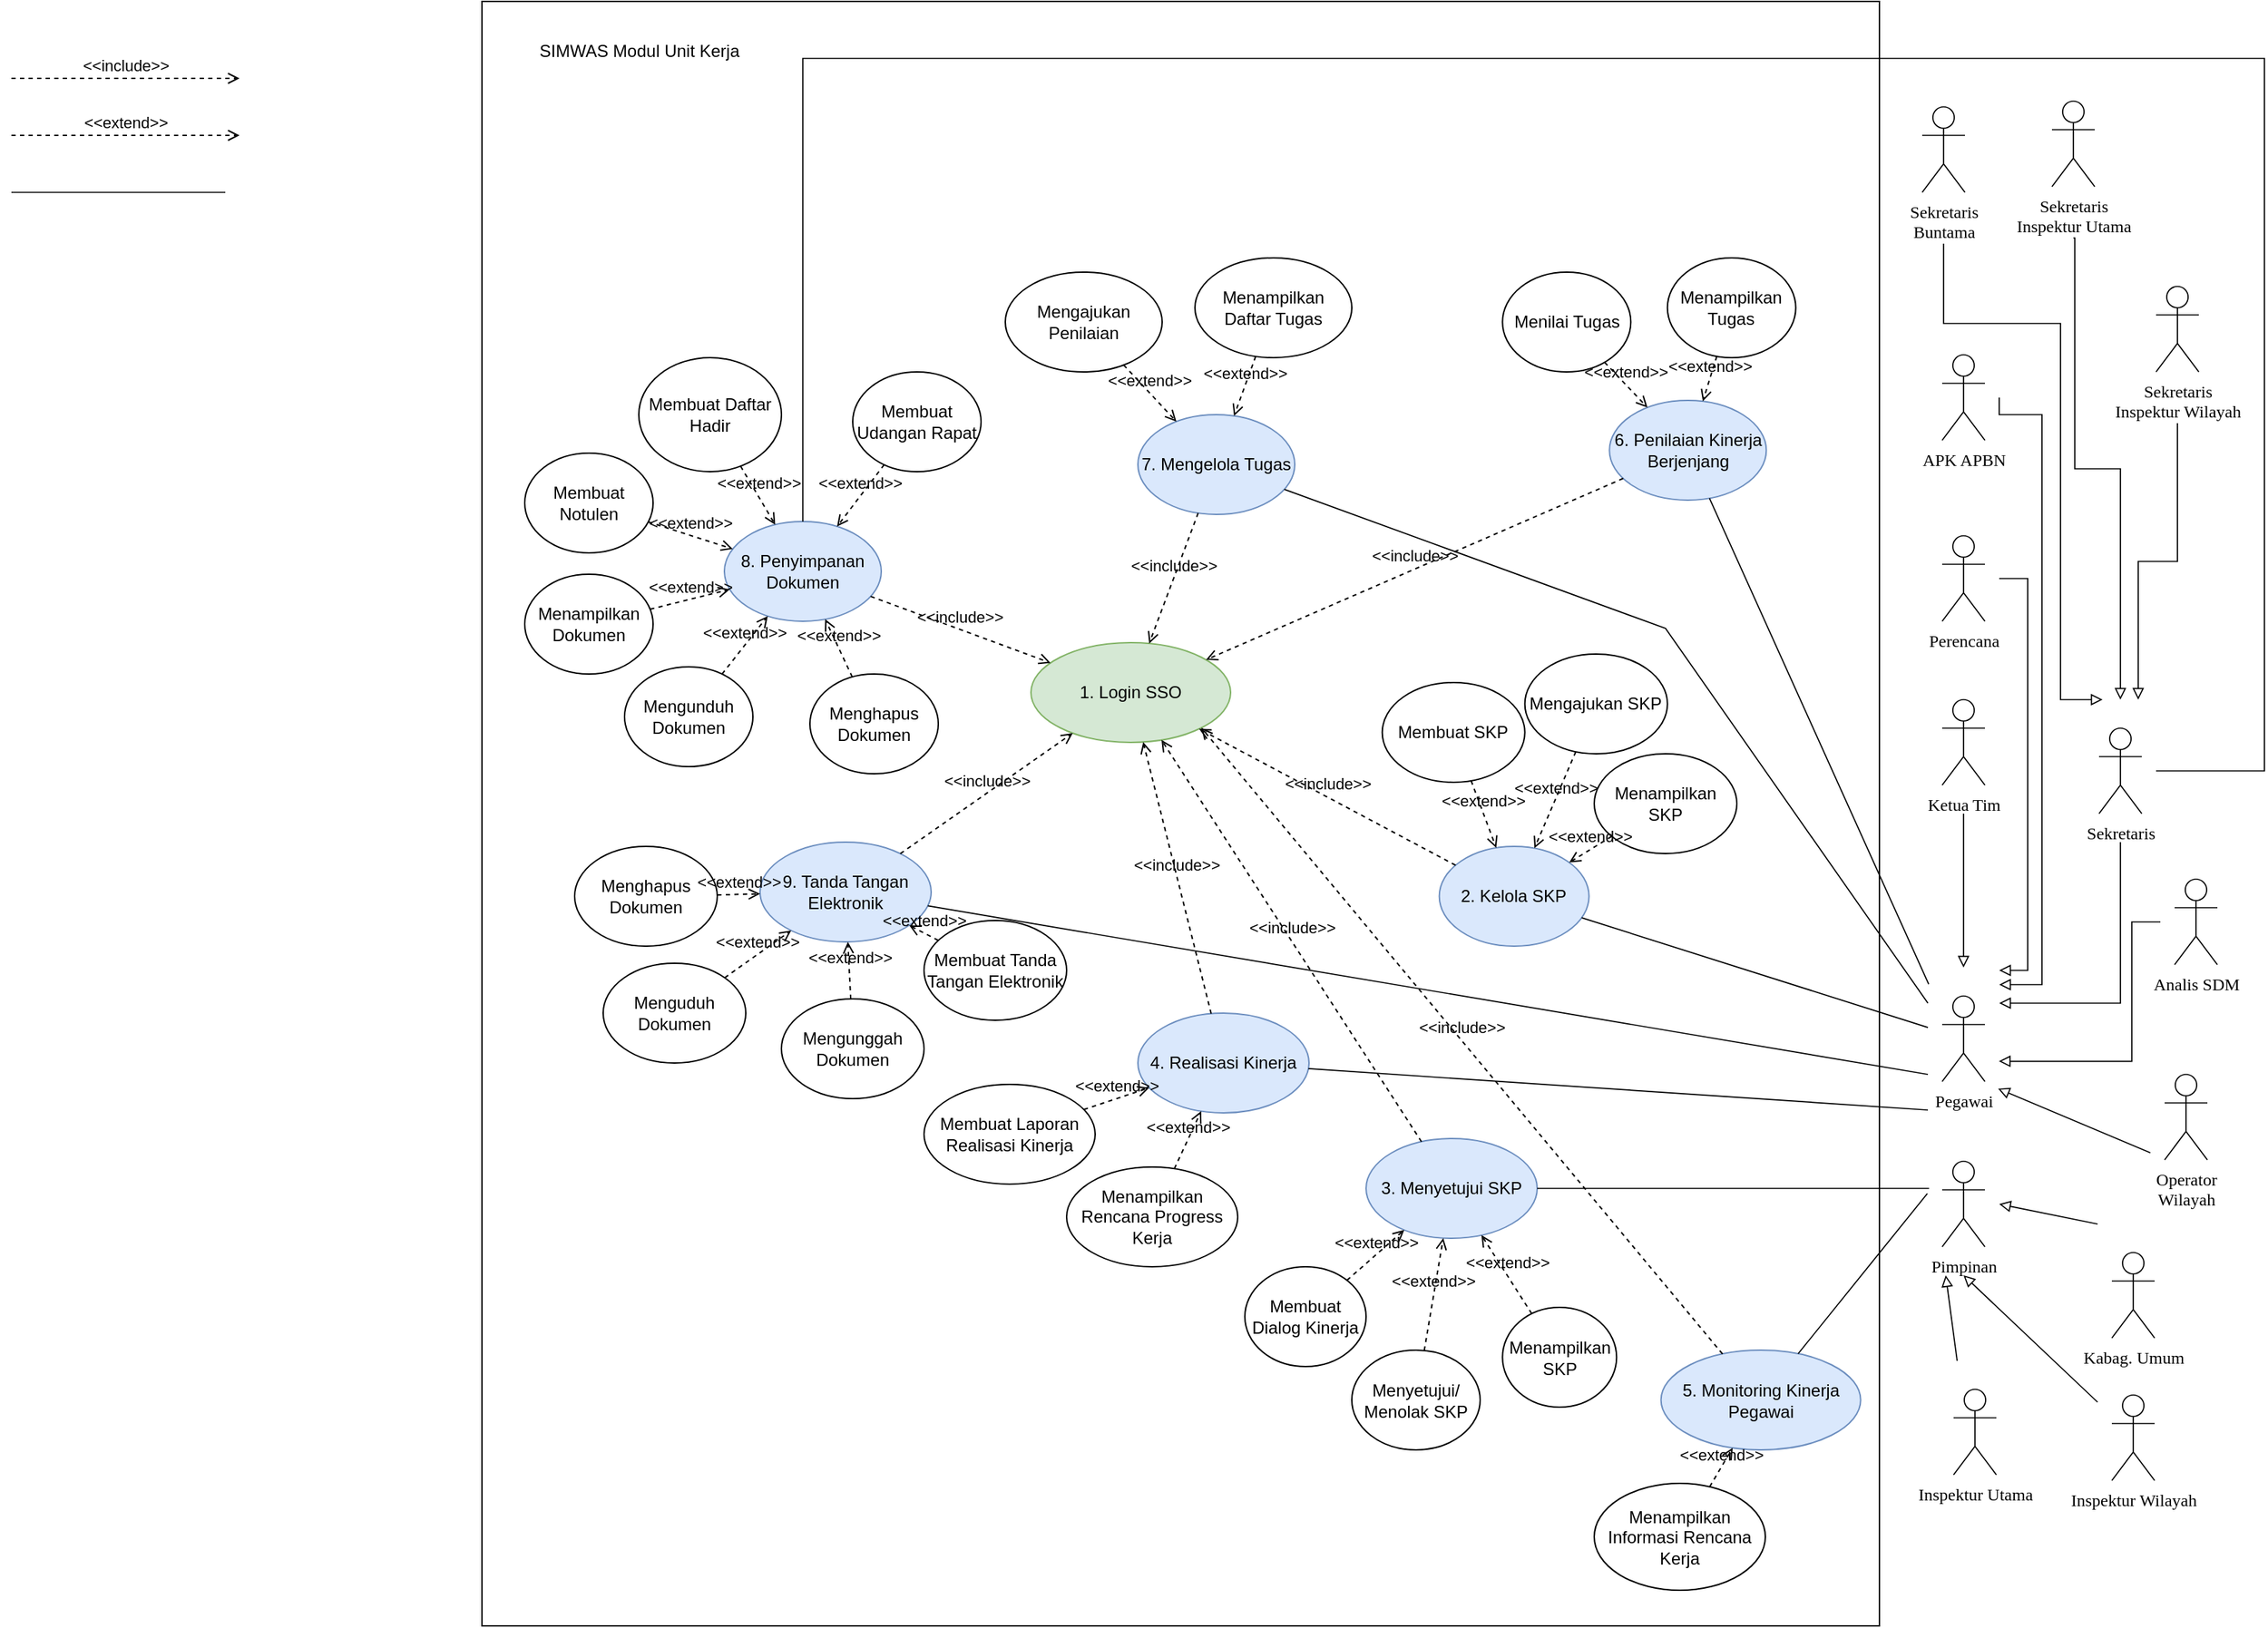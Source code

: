 <mxfile version="22.0.2" type="github">
  <diagram name="Use Case" id="oXBvCQqOn24NfRZAZP5G">
    <mxGraphModel dx="1623" dy="890" grid="1" gridSize="10" guides="1" tooltips="1" connect="1" arrows="1" fold="1" page="1" pageScale="1" pageWidth="1654" pageHeight="1169" math="0" shadow="0">
      <root>
        <mxCell id="0" />
        <mxCell id="1" parent="0" />
        <mxCell id="snqMM3BdzA7YAhs-tEeE-172" value="" style="rounded=0;whiteSpace=wrap;html=1;fillColor=none;movable=1;resizable=1;rotatable=1;deletable=1;editable=1;locked=0;connectable=1;" vertex="1" parent="1">
          <mxGeometry x="350" width="980" height="1140" as="geometry" />
        </mxCell>
        <mxCell id="snqMM3BdzA7YAhs-tEeE-6" value="2. Kelola SKP" style="ellipse;whiteSpace=wrap;html=1;fillColor=#dae8fc;strokeColor=#6c8ebf;" vertex="1" parent="1">
          <mxGeometry x="1021.34" y="593" width="105" height="70" as="geometry" />
        </mxCell>
        <mxCell id="snqMM3BdzA7YAhs-tEeE-10" value="1. Login SSO" style="ellipse;whiteSpace=wrap;html=1;fillColor=#d5e8d4;strokeColor=#82b366;" vertex="1" parent="1">
          <mxGeometry x="735" y="450" width="140" height="70" as="geometry" />
        </mxCell>
        <mxCell id="snqMM3BdzA7YAhs-tEeE-11" value="&amp;lt;&amp;lt;include&amp;gt;&amp;gt;" style="html=1;verticalAlign=bottom;labelBackgroundColor=none;endArrow=open;endFill=0;dashed=1;rounded=0;" edge="1" parent="1" source="snqMM3BdzA7YAhs-tEeE-6" target="snqMM3BdzA7YAhs-tEeE-10">
          <mxGeometry width="160" relative="1" as="geometry">
            <mxPoint x="1123.67" y="371.78" as="sourcePoint" />
            <mxPoint x="889.996" y="295.999" as="targetPoint" />
          </mxGeometry>
        </mxCell>
        <mxCell id="snqMM3BdzA7YAhs-tEeE-16" value="3. Menyetujui SKP" style="ellipse;whiteSpace=wrap;html=1;fillColor=#dae8fc;strokeColor=#6c8ebf;" vertex="1" parent="1">
          <mxGeometry x="970.0" y="798" width="120" height="70" as="geometry" />
        </mxCell>
        <mxCell id="snqMM3BdzA7YAhs-tEeE-17" value="&amp;lt;&amp;lt;include&amp;gt;&amp;gt;" style="html=1;verticalAlign=bottom;labelBackgroundColor=none;endArrow=open;endFill=0;dashed=1;rounded=0;" edge="1" parent="1" source="snqMM3BdzA7YAhs-tEeE-16" target="snqMM3BdzA7YAhs-tEeE-10">
          <mxGeometry width="160" relative="1" as="geometry">
            <mxPoint x="930" y="514" as="sourcePoint" />
            <mxPoint x="1090" y="514" as="targetPoint" />
          </mxGeometry>
        </mxCell>
        <mxCell id="snqMM3BdzA7YAhs-tEeE-22" value="Mengajukan SKP" style="ellipse;whiteSpace=wrap;html=1;" vertex="1" parent="1">
          <mxGeometry x="1081.34" y="458" width="100" height="70" as="geometry" />
        </mxCell>
        <mxCell id="snqMM3BdzA7YAhs-tEeE-23" value="Membuat SKP" style="ellipse;whiteSpace=wrap;html=1;" vertex="1" parent="1">
          <mxGeometry x="981.34" y="478" width="100" height="70" as="geometry" />
        </mxCell>
        <mxCell id="snqMM3BdzA7YAhs-tEeE-28" value="&amp;lt;&amp;lt;extend&amp;gt;&amp;gt;" style="html=1;verticalAlign=bottom;labelBackgroundColor=none;endArrow=open;endFill=0;dashed=1;rounded=0;" edge="1" parent="1" source="snqMM3BdzA7YAhs-tEeE-22" target="snqMM3BdzA7YAhs-tEeE-6">
          <mxGeometry width="160" relative="1" as="geometry">
            <mxPoint x="1054.33" y="709.5" as="sourcePoint" />
            <mxPoint x="1214.33" y="709.5" as="targetPoint" />
          </mxGeometry>
        </mxCell>
        <mxCell id="snqMM3BdzA7YAhs-tEeE-29" value="&amp;lt;&amp;lt;extend&amp;gt;&amp;gt;" style="html=1;verticalAlign=bottom;labelBackgroundColor=none;endArrow=open;endFill=0;dashed=1;rounded=0;" edge="1" parent="1" source="snqMM3BdzA7YAhs-tEeE-23" target="snqMM3BdzA7YAhs-tEeE-6">
          <mxGeometry width="160" relative="1" as="geometry">
            <mxPoint x="1169" y="681" as="sourcePoint" />
            <mxPoint x="1114" y="657" as="targetPoint" />
          </mxGeometry>
        </mxCell>
        <mxCell id="snqMM3BdzA7YAhs-tEeE-30" value="Membuat Dialog Kinerja" style="ellipse;whiteSpace=wrap;html=1;" vertex="1" parent="1">
          <mxGeometry x="885.0" y="888" width="85" height="70" as="geometry" />
        </mxCell>
        <mxCell id="snqMM3BdzA7YAhs-tEeE-31" value="Menampilkan SKP" style="ellipse;whiteSpace=wrap;html=1;" vertex="1" parent="1">
          <mxGeometry x="1130.01" y="528" width="100" height="70" as="geometry" />
        </mxCell>
        <mxCell id="snqMM3BdzA7YAhs-tEeE-32" value="&amp;lt;&amp;lt;extend&amp;gt;&amp;gt;" style="html=1;verticalAlign=bottom;labelBackgroundColor=none;endArrow=open;endFill=0;dashed=1;rounded=0;" edge="1" parent="1" source="snqMM3BdzA7YAhs-tEeE-31" target="snqMM3BdzA7YAhs-tEeE-6">
          <mxGeometry width="160" relative="1" as="geometry">
            <mxPoint x="1167" y="682" as="sourcePoint" />
            <mxPoint x="1113" y="658" as="targetPoint" />
          </mxGeometry>
        </mxCell>
        <mxCell id="snqMM3BdzA7YAhs-tEeE-33" value="Menampilkan SKP" style="ellipse;whiteSpace=wrap;html=1;" vertex="1" parent="1">
          <mxGeometry x="1065.67" y="916.5" width="80" height="70" as="geometry" />
        </mxCell>
        <mxCell id="snqMM3BdzA7YAhs-tEeE-34" value="Menyetujui/ Menolak SKP" style="ellipse;whiteSpace=wrap;html=1;" vertex="1" parent="1">
          <mxGeometry x="960.0" y="946.5" width="90" height="70" as="geometry" />
        </mxCell>
        <mxCell id="snqMM3BdzA7YAhs-tEeE-35" value="&amp;lt;&amp;lt;extend&amp;gt;&amp;gt;" style="html=1;verticalAlign=bottom;labelBackgroundColor=none;endArrow=open;endFill=0;dashed=1;rounded=0;" edge="1" parent="1" source="snqMM3BdzA7YAhs-tEeE-30" target="snqMM3BdzA7YAhs-tEeE-16">
          <mxGeometry width="160" relative="1" as="geometry">
            <mxPoint x="1139.67" y="547" as="sourcePoint" />
            <mxPoint x="1108.67" y="597" as="targetPoint" />
          </mxGeometry>
        </mxCell>
        <mxCell id="snqMM3BdzA7YAhs-tEeE-36" value="&amp;lt;&amp;lt;extend&amp;gt;&amp;gt;" style="html=1;verticalAlign=bottom;labelBackgroundColor=none;endArrow=open;endFill=0;dashed=1;rounded=0;" edge="1" parent="1" source="snqMM3BdzA7YAhs-tEeE-34" target="snqMM3BdzA7YAhs-tEeE-16">
          <mxGeometry width="160" relative="1" as="geometry">
            <mxPoint x="1226.67" y="817" as="sourcePoint" />
            <mxPoint x="1200.67" y="778" as="targetPoint" />
          </mxGeometry>
        </mxCell>
        <mxCell id="snqMM3BdzA7YAhs-tEeE-37" value="&amp;lt;&amp;lt;extend&amp;gt;&amp;gt;" style="html=1;verticalAlign=bottom;labelBackgroundColor=none;endArrow=open;endFill=0;dashed=1;rounded=0;" edge="1" parent="1" source="snqMM3BdzA7YAhs-tEeE-33" target="snqMM3BdzA7YAhs-tEeE-16">
          <mxGeometry width="160" relative="1" as="geometry">
            <mxPoint x="1321.67" y="891.5" as="sourcePoint" />
            <mxPoint x="1293.67" y="789.5" as="targetPoint" />
          </mxGeometry>
        </mxCell>
        <mxCell id="snqMM3BdzA7YAhs-tEeE-40" value="4. Realisasi Kinerja" style="ellipse;whiteSpace=wrap;html=1;fillColor=#dae8fc;strokeColor=#6c8ebf;" vertex="1" parent="1">
          <mxGeometry x="810" y="710" width="120" height="70" as="geometry" />
        </mxCell>
        <mxCell id="snqMM3BdzA7YAhs-tEeE-41" value="5. Monitoring Kinerja Pegawai" style="ellipse;whiteSpace=wrap;html=1;fillColor=#dae8fc;strokeColor=#6c8ebf;" vertex="1" parent="1">
          <mxGeometry x="1176.83" y="946.5" width="140" height="70" as="geometry" />
        </mxCell>
        <mxCell id="snqMM3BdzA7YAhs-tEeE-42" value="6. Penilaian Kinerja Berjenjang" style="ellipse;whiteSpace=wrap;html=1;fillColor=#dae8fc;strokeColor=#6c8ebf;" vertex="1" parent="1">
          <mxGeometry x="1140.67" y="280" width="110" height="70" as="geometry" />
        </mxCell>
        <mxCell id="snqMM3BdzA7YAhs-tEeE-43" value="&amp;lt;&amp;lt;include&amp;gt;&amp;gt;" style="html=1;verticalAlign=bottom;labelBackgroundColor=none;endArrow=open;endFill=0;dashed=1;rounded=0;" edge="1" parent="1" source="snqMM3BdzA7YAhs-tEeE-42" target="snqMM3BdzA7YAhs-tEeE-10">
          <mxGeometry width="160" relative="1" as="geometry">
            <mxPoint x="520" y="294" as="sourcePoint" />
            <mxPoint x="680" y="294" as="targetPoint" />
            <Array as="points" />
          </mxGeometry>
        </mxCell>
        <mxCell id="snqMM3BdzA7YAhs-tEeE-44" value="&amp;lt;&amp;lt;include&amp;gt;&amp;gt;" style="html=1;verticalAlign=bottom;labelBackgroundColor=none;endArrow=open;endFill=0;dashed=1;rounded=0;" edge="1" parent="1">
          <mxGeometry width="160" relative="1" as="geometry">
            <mxPoint x="20" y="54" as="sourcePoint" />
            <mxPoint x="180" y="54" as="targetPoint" />
          </mxGeometry>
        </mxCell>
        <mxCell id="snqMM3BdzA7YAhs-tEeE-45" value="&amp;lt;&amp;lt;extend&amp;gt;&amp;gt;" style="html=1;verticalAlign=bottom;labelBackgroundColor=none;endArrow=open;endFill=0;dashed=1;rounded=0;" edge="1" parent="1">
          <mxGeometry width="160" relative="1" as="geometry">
            <mxPoint x="20" y="94" as="sourcePoint" />
            <mxPoint x="180" y="94" as="targetPoint" />
          </mxGeometry>
        </mxCell>
        <mxCell id="snqMM3BdzA7YAhs-tEeE-46" style="edgeStyle=none;shape=connector;rounded=0;orthogonalLoop=1;jettySize=auto;html=1;labelBackgroundColor=none;strokeColor=default;fontFamily=Poppins;fontSize=11;fontColor=default;endArrow=none;endFill=0;strokeWidth=0.85;fontSource=https%3A%2F%2Ffonts.googleapis.com%2Fcss%3Ffamily%3DPoppins;" edge="1" parent="1">
          <mxGeometry relative="1" as="geometry">
            <mxPoint x="170" y="134" as="sourcePoint" />
            <mxPoint x="20" y="134" as="targetPoint" />
          </mxGeometry>
        </mxCell>
        <mxCell id="snqMM3BdzA7YAhs-tEeE-50" value="7. Mengelola Tugas" style="ellipse;whiteSpace=wrap;html=1;fillColor=#dae8fc;strokeColor=#6c8ebf;" vertex="1" parent="1">
          <mxGeometry x="810" y="290" width="110" height="70" as="geometry" />
        </mxCell>
        <mxCell id="snqMM3BdzA7YAhs-tEeE-51" value="Menilai Tugas" style="ellipse;whiteSpace=wrap;html=1;" vertex="1" parent="1">
          <mxGeometry x="1065.67" y="190" width="90" height="70" as="geometry" />
        </mxCell>
        <mxCell id="snqMM3BdzA7YAhs-tEeE-52" value="Menampilkan Tugas" style="ellipse;whiteSpace=wrap;html=1;" vertex="1" parent="1">
          <mxGeometry x="1181.34" y="180" width="90" height="70" as="geometry" />
        </mxCell>
        <mxCell id="snqMM3BdzA7YAhs-tEeE-53" value="&amp;lt;&amp;lt;extend&amp;gt;&amp;gt;" style="html=1;verticalAlign=bottom;labelBackgroundColor=none;endArrow=open;endFill=0;dashed=1;rounded=0;" edge="1" parent="1" source="snqMM3BdzA7YAhs-tEeE-51" target="snqMM3BdzA7YAhs-tEeE-42">
          <mxGeometry width="160" relative="1" as="geometry">
            <mxPoint x="1279.34" y="243" as="sourcePoint" />
            <mxPoint x="1439.34" y="243" as="targetPoint" />
          </mxGeometry>
        </mxCell>
        <mxCell id="snqMM3BdzA7YAhs-tEeE-54" value="&amp;lt;&amp;lt;extend&amp;gt;&amp;gt;" style="html=1;verticalAlign=bottom;labelBackgroundColor=none;endArrow=open;endFill=0;dashed=1;rounded=0;" edge="1" parent="1" source="snqMM3BdzA7YAhs-tEeE-52" target="snqMM3BdzA7YAhs-tEeE-42">
          <mxGeometry width="160" relative="1" as="geometry">
            <mxPoint x="979.34" y="233" as="sourcePoint" />
            <mxPoint x="1139.34" y="233" as="targetPoint" />
          </mxGeometry>
        </mxCell>
        <mxCell id="snqMM3BdzA7YAhs-tEeE-70" value="Mengajukan Penilaian" style="ellipse;whiteSpace=wrap;html=1;" vertex="1" parent="1">
          <mxGeometry x="717" y="190" width="110" height="70" as="geometry" />
        </mxCell>
        <mxCell id="snqMM3BdzA7YAhs-tEeE-71" value="Menampilkan &lt;br&gt;Daftar Tugas" style="ellipse;whiteSpace=wrap;html=1;" vertex="1" parent="1">
          <mxGeometry x="850" y="180" width="110" height="70" as="geometry" />
        </mxCell>
        <mxCell id="snqMM3BdzA7YAhs-tEeE-72" value="&amp;lt;&amp;lt;include&amp;gt;&amp;gt;" style="html=1;verticalAlign=bottom;labelBackgroundColor=none;endArrow=open;endFill=0;dashed=1;rounded=0;" edge="1" parent="1" source="snqMM3BdzA7YAhs-tEeE-50" target="snqMM3BdzA7YAhs-tEeE-10">
          <mxGeometry width="160" relative="1" as="geometry">
            <mxPoint x="567" y="351" as="sourcePoint" />
            <mxPoint x="702" y="423" as="targetPoint" />
          </mxGeometry>
        </mxCell>
        <mxCell id="snqMM3BdzA7YAhs-tEeE-73" value="&amp;lt;&amp;lt;extend&amp;gt;&amp;gt;" style="html=1;verticalAlign=bottom;labelBackgroundColor=none;endArrow=open;endFill=0;dashed=1;rounded=0;" edge="1" parent="1" source="snqMM3BdzA7YAhs-tEeE-71" target="snqMM3BdzA7YAhs-tEeE-50">
          <mxGeometry width="160" relative="1" as="geometry">
            <mxPoint x="780" y="540" as="sourcePoint" />
            <mxPoint x="940" y="540" as="targetPoint" />
          </mxGeometry>
        </mxCell>
        <mxCell id="snqMM3BdzA7YAhs-tEeE-74" value="&amp;lt;&amp;lt;extend&amp;gt;&amp;gt;" style="html=1;verticalAlign=bottom;labelBackgroundColor=none;endArrow=open;endFill=0;dashed=1;rounded=0;" edge="1" parent="1" source="snqMM3BdzA7YAhs-tEeE-70" target="snqMM3BdzA7YAhs-tEeE-50">
          <mxGeometry width="160" relative="1" as="geometry">
            <mxPoint x="1050" y="570" as="sourcePoint" />
            <mxPoint x="1009" y="510" as="targetPoint" />
          </mxGeometry>
        </mxCell>
        <mxCell id="snqMM3BdzA7YAhs-tEeE-77" value="8. Penyimpanan Dokumen" style="ellipse;whiteSpace=wrap;html=1;fillColor=#dae8fc;strokeColor=#6c8ebf;" vertex="1" parent="1">
          <mxGeometry x="520" y="365" width="110" height="70" as="geometry" />
        </mxCell>
        <mxCell id="snqMM3BdzA7YAhs-tEeE-78" value="&amp;lt;&amp;lt;extend&amp;gt;&amp;gt;" style="html=1;verticalAlign=bottom;labelBackgroundColor=none;endArrow=open;endFill=0;dashed=1;rounded=0;" edge="1" parent="1" source="snqMM3BdzA7YAhs-tEeE-81" target="snqMM3BdzA7YAhs-tEeE-77">
          <mxGeometry width="160" relative="1" as="geometry">
            <mxPoint x="400" y="295" as="sourcePoint" />
            <mxPoint x="550" y="285" as="targetPoint" />
          </mxGeometry>
        </mxCell>
        <mxCell id="snqMM3BdzA7YAhs-tEeE-79" value="Membuat Notulen" style="ellipse;whiteSpace=wrap;html=1;" vertex="1" parent="1">
          <mxGeometry x="380" y="317" width="90" height="70" as="geometry" />
        </mxCell>
        <mxCell id="snqMM3BdzA7YAhs-tEeE-80" value="Membuat Udangan Rapat" style="ellipse;whiteSpace=wrap;html=1;" vertex="1" parent="1">
          <mxGeometry x="610" y="260" width="90" height="70" as="geometry" />
        </mxCell>
        <mxCell id="snqMM3BdzA7YAhs-tEeE-81" value="Membuat Daftar Hadir" style="ellipse;whiteSpace=wrap;html=1;" vertex="1" parent="1">
          <mxGeometry x="460" y="250" width="100" height="80" as="geometry" />
        </mxCell>
        <mxCell id="snqMM3BdzA7YAhs-tEeE-82" value="Menampilkan Dokumen" style="ellipse;whiteSpace=wrap;html=1;" vertex="1" parent="1">
          <mxGeometry x="380" y="402" width="90" height="70" as="geometry" />
        </mxCell>
        <mxCell id="snqMM3BdzA7YAhs-tEeE-83" value="Mengunduh Dokumen" style="ellipse;whiteSpace=wrap;html=1;" vertex="1" parent="1">
          <mxGeometry x="450" y="467" width="90" height="70" as="geometry" />
        </mxCell>
        <mxCell id="snqMM3BdzA7YAhs-tEeE-84" value="Menghapus Dokumen" style="ellipse;whiteSpace=wrap;html=1;" vertex="1" parent="1">
          <mxGeometry x="580" y="472" width="90" height="70" as="geometry" />
        </mxCell>
        <mxCell id="snqMM3BdzA7YAhs-tEeE-85" value="&amp;lt;&amp;lt;extend&amp;gt;&amp;gt;" style="html=1;verticalAlign=bottom;labelBackgroundColor=none;endArrow=open;endFill=0;dashed=1;rounded=0;" edge="1" parent="1" source="snqMM3BdzA7YAhs-tEeE-80" target="snqMM3BdzA7YAhs-tEeE-77">
          <mxGeometry width="160" relative="1" as="geometry">
            <mxPoint x="504" y="374" as="sourcePoint" />
            <mxPoint x="540" y="390" as="targetPoint" />
          </mxGeometry>
        </mxCell>
        <mxCell id="snqMM3BdzA7YAhs-tEeE-86" value="&amp;lt;&amp;lt;extend&amp;gt;&amp;gt;" style="html=1;verticalAlign=bottom;labelBackgroundColor=none;endArrow=open;endFill=0;dashed=1;rounded=0;" edge="1" parent="1" source="snqMM3BdzA7YAhs-tEeE-79" target="snqMM3BdzA7YAhs-tEeE-77">
          <mxGeometry width="160" relative="1" as="geometry">
            <mxPoint x="514" y="384" as="sourcePoint" />
            <mxPoint x="550" y="400" as="targetPoint" />
          </mxGeometry>
        </mxCell>
        <mxCell id="snqMM3BdzA7YAhs-tEeE-88" value="&amp;lt;&amp;lt;extend&amp;gt;&amp;gt;" style="html=1;verticalAlign=bottom;labelBackgroundColor=none;endArrow=open;endFill=0;dashed=1;rounded=0;" edge="1" parent="1" source="snqMM3BdzA7YAhs-tEeE-82" target="snqMM3BdzA7YAhs-tEeE-77">
          <mxGeometry width="160" relative="1" as="geometry">
            <mxPoint x="534" y="404" as="sourcePoint" />
            <mxPoint x="570" y="420" as="targetPoint" />
          </mxGeometry>
        </mxCell>
        <mxCell id="snqMM3BdzA7YAhs-tEeE-90" value="&amp;lt;&amp;lt;extend&amp;gt;&amp;gt;" style="html=1;verticalAlign=bottom;labelBackgroundColor=none;endArrow=open;endFill=0;dashed=1;rounded=0;" edge="1" parent="1" source="snqMM3BdzA7YAhs-tEeE-84" target="snqMM3BdzA7YAhs-tEeE-77">
          <mxGeometry width="160" relative="1" as="geometry">
            <mxPoint x="554" y="424" as="sourcePoint" />
            <mxPoint x="590" y="440" as="targetPoint" />
          </mxGeometry>
        </mxCell>
        <mxCell id="snqMM3BdzA7YAhs-tEeE-91" value="&amp;lt;&amp;lt;extend&amp;gt;&amp;gt;" style="html=1;verticalAlign=bottom;labelBackgroundColor=none;endArrow=open;endFill=0;dashed=1;rounded=0;" edge="1" parent="1" source="snqMM3BdzA7YAhs-tEeE-83" target="snqMM3BdzA7YAhs-tEeE-77">
          <mxGeometry width="160" relative="1" as="geometry">
            <mxPoint x="564" y="434" as="sourcePoint" />
            <mxPoint x="420" y="455" as="targetPoint" />
          </mxGeometry>
        </mxCell>
        <mxCell id="snqMM3BdzA7YAhs-tEeE-92" style="edgeStyle=none;shape=connector;rounded=0;orthogonalLoop=1;jettySize=auto;html=1;labelBackgroundColor=none;strokeColor=default;fontFamily=Poppins;fontSize=11;fontColor=default;endArrow=none;endFill=0;strokeWidth=0.85;fontSource=https%3A%2F%2Ffonts.googleapis.com%2Fcss%3Ffamily%3DPoppins;exitX=1;exitY=0.5;exitDx=0;exitDy=0;" edge="1" parent="1" source="snqMM3BdzA7YAhs-tEeE-150" target="snqMM3BdzA7YAhs-tEeE-77">
          <mxGeometry relative="1" as="geometry">
            <mxPoint x="475" y="894.0" as="sourcePoint" />
            <mxPoint x="610" y="864" as="targetPoint" />
            <Array as="points">
              <mxPoint x="1600" y="540" />
              <mxPoint x="1600" y="40" />
              <mxPoint x="575" y="40" />
            </Array>
          </mxGeometry>
        </mxCell>
        <mxCell id="snqMM3BdzA7YAhs-tEeE-93" value="&amp;lt;&amp;lt;include&amp;gt;&amp;gt;" style="html=1;verticalAlign=bottom;labelBackgroundColor=none;endArrow=open;endFill=0;dashed=1;rounded=0;" edge="1" parent="1" source="snqMM3BdzA7YAhs-tEeE-77" target="snqMM3BdzA7YAhs-tEeE-10">
          <mxGeometry width="160" relative="1" as="geometry">
            <mxPoint x="932" y="479" as="sourcePoint" />
            <mxPoint x="816" y="460" as="targetPoint" />
          </mxGeometry>
        </mxCell>
        <mxCell id="snqMM3BdzA7YAhs-tEeE-94" value="9. Tanda Tangan &lt;br&gt;Elektronik" style="ellipse;whiteSpace=wrap;html=1;fillColor=#dae8fc;strokeColor=#6c8ebf;" vertex="1" parent="1">
          <mxGeometry x="545" y="590" width="120" height="70" as="geometry" />
        </mxCell>
        <mxCell id="snqMM3BdzA7YAhs-tEeE-96" value="Membuat Tanda Tangan Elektronik" style="ellipse;whiteSpace=wrap;html=1;" vertex="1" parent="1">
          <mxGeometry x="660" y="645" width="100" height="70" as="geometry" />
        </mxCell>
        <mxCell id="snqMM3BdzA7YAhs-tEeE-97" value="Mengunggah Dokumen" style="ellipse;whiteSpace=wrap;html=1;" vertex="1" parent="1">
          <mxGeometry x="560" y="700" width="100" height="70" as="geometry" />
        </mxCell>
        <mxCell id="snqMM3BdzA7YAhs-tEeE-98" value="Menghapus Dokumen" style="ellipse;whiteSpace=wrap;html=1;" vertex="1" parent="1">
          <mxGeometry x="415" y="593" width="100" height="70" as="geometry" />
        </mxCell>
        <mxCell id="snqMM3BdzA7YAhs-tEeE-99" value="Menguduh Dokumen" style="ellipse;whiteSpace=wrap;html=1;" vertex="1" parent="1">
          <mxGeometry x="435" y="675" width="100" height="70" as="geometry" />
        </mxCell>
        <mxCell id="snqMM3BdzA7YAhs-tEeE-101" value="&amp;lt;&amp;lt;extend&amp;gt;&amp;gt;" style="html=1;verticalAlign=bottom;labelBackgroundColor=none;endArrow=open;endFill=0;dashed=1;rounded=0;" edge="1" parent="1" source="snqMM3BdzA7YAhs-tEeE-98" target="snqMM3BdzA7YAhs-tEeE-94">
          <mxGeometry width="160" relative="1" as="geometry">
            <mxPoint x="761" y="828" as="sourcePoint" />
            <mxPoint x="855" y="852" as="targetPoint" />
          </mxGeometry>
        </mxCell>
        <mxCell id="snqMM3BdzA7YAhs-tEeE-102" value="&amp;lt;&amp;lt;extend&amp;gt;&amp;gt;" style="html=1;verticalAlign=bottom;labelBackgroundColor=none;endArrow=open;endFill=0;dashed=1;rounded=0;" edge="1" parent="1" source="snqMM3BdzA7YAhs-tEeE-99" target="snqMM3BdzA7YAhs-tEeE-94">
          <mxGeometry width="160" relative="1" as="geometry">
            <mxPoint x="771" y="838" as="sourcePoint" />
            <mxPoint x="865" y="862" as="targetPoint" />
          </mxGeometry>
        </mxCell>
        <mxCell id="snqMM3BdzA7YAhs-tEeE-103" value="&amp;lt;&amp;lt;extend&amp;gt;&amp;gt;" style="html=1;verticalAlign=bottom;labelBackgroundColor=none;endArrow=open;endFill=0;dashed=1;rounded=0;" edge="1" parent="1" source="snqMM3BdzA7YAhs-tEeE-97" target="snqMM3BdzA7YAhs-tEeE-94">
          <mxGeometry width="160" relative="1" as="geometry">
            <mxPoint x="781" y="848" as="sourcePoint" />
            <mxPoint x="875" y="872" as="targetPoint" />
          </mxGeometry>
        </mxCell>
        <mxCell id="snqMM3BdzA7YAhs-tEeE-104" value="&amp;lt;&amp;lt;extend&amp;gt;&amp;gt;" style="html=1;verticalAlign=bottom;labelBackgroundColor=none;endArrow=open;endFill=0;dashed=1;rounded=0;" edge="1" parent="1" source="snqMM3BdzA7YAhs-tEeE-96" target="snqMM3BdzA7YAhs-tEeE-94">
          <mxGeometry width="160" relative="1" as="geometry">
            <mxPoint x="791" y="858" as="sourcePoint" />
            <mxPoint x="885" y="882" as="targetPoint" />
          </mxGeometry>
        </mxCell>
        <mxCell id="snqMM3BdzA7YAhs-tEeE-105" value="&amp;lt;&amp;lt;include&amp;gt;&amp;gt;" style="html=1;verticalAlign=bottom;labelBackgroundColor=none;endArrow=open;endFill=0;dashed=1;rounded=0;" edge="1" parent="1" source="snqMM3BdzA7YAhs-tEeE-94" target="snqMM3BdzA7YAhs-tEeE-10">
          <mxGeometry width="160" relative="1" as="geometry">
            <mxPoint x="507" y="807" as="sourcePoint" />
            <mxPoint x="728" y="482" as="targetPoint" />
          </mxGeometry>
        </mxCell>
        <mxCell id="snqMM3BdzA7YAhs-tEeE-106" value="Menampilkan Rencana Progress Kerja" style="ellipse;whiteSpace=wrap;html=1;" vertex="1" parent="1">
          <mxGeometry x="760" y="818" width="120" height="70" as="geometry" />
        </mxCell>
        <mxCell id="snqMM3BdzA7YAhs-tEeE-107" value="Membuat Laporan Realisasi Kinerja" style="ellipse;whiteSpace=wrap;html=1;" vertex="1" parent="1">
          <mxGeometry x="660" y="760" width="120" height="70" as="geometry" />
        </mxCell>
        <mxCell id="snqMM3BdzA7YAhs-tEeE-108" value="Menampilkan Informasi Rencana Kerja" style="ellipse;whiteSpace=wrap;html=1;" vertex="1" parent="1">
          <mxGeometry x="1130" y="1040" width="120" height="75" as="geometry" />
        </mxCell>
        <mxCell id="snqMM3BdzA7YAhs-tEeE-109" value="&amp;lt;&amp;lt;extend&amp;gt;&amp;gt;" style="html=1;verticalAlign=bottom;labelBackgroundColor=none;endArrow=open;endFill=0;dashed=1;rounded=0;" edge="1" parent="1" source="snqMM3BdzA7YAhs-tEeE-107" target="snqMM3BdzA7YAhs-tEeE-40">
          <mxGeometry width="160" relative="1" as="geometry">
            <mxPoint x="910" y="801" as="sourcePoint" />
            <mxPoint x="870" y="789" as="targetPoint" />
          </mxGeometry>
        </mxCell>
        <mxCell id="snqMM3BdzA7YAhs-tEeE-110" value="&amp;lt;&amp;lt;extend&amp;gt;&amp;gt;" style="html=1;verticalAlign=bottom;labelBackgroundColor=none;endArrow=open;endFill=0;dashed=1;rounded=0;" edge="1" parent="1" source="snqMM3BdzA7YAhs-tEeE-106" target="snqMM3BdzA7YAhs-tEeE-40">
          <mxGeometry width="160" relative="1" as="geometry">
            <mxPoint x="918" y="970" as="sourcePoint" />
            <mxPoint x="931" y="920" as="targetPoint" />
          </mxGeometry>
        </mxCell>
        <mxCell id="snqMM3BdzA7YAhs-tEeE-111" value="&amp;lt;&amp;lt;extend&amp;gt;&amp;gt;" style="html=1;verticalAlign=bottom;labelBackgroundColor=none;endArrow=open;endFill=0;dashed=1;rounded=0;" edge="1" parent="1" source="snqMM3BdzA7YAhs-tEeE-108" target="snqMM3BdzA7YAhs-tEeE-41">
          <mxGeometry width="160" relative="1" as="geometry">
            <mxPoint x="948" y="1224" as="sourcePoint" />
            <mxPoint x="961" y="1174" as="targetPoint" />
          </mxGeometry>
        </mxCell>
        <mxCell id="snqMM3BdzA7YAhs-tEeE-112" style="edgeStyle=orthogonalEdgeStyle;shape=connector;rounded=0;orthogonalLoop=1;jettySize=auto;html=1;exitX=1;exitY=0.5;exitDx=0;exitDy=0;entryX=1;entryY=0.12;entryDx=0;entryDy=0;labelBackgroundColor=none;strokeColor=default;fontFamily=Poppins;fontSize=11;fontColor=default;endArrow=block;endFill=0;entryPerimeter=0;strokeWidth=0.85;fontSource=https%3A%2F%2Ffonts.googleapis.com%2Fcss%3Ffamily%3DPoppins;" edge="1" parent="1" source="snqMM3BdzA7YAhs-tEeE-113" target="snqMM3BdzA7YAhs-tEeE-132">
          <mxGeometry relative="1" as="geometry">
            <Array as="points">
              <mxPoint x="1444" y="290" />
              <mxPoint x="1444" y="690" />
            </Array>
          </mxGeometry>
        </mxCell>
        <mxCell id="snqMM3BdzA7YAhs-tEeE-113" value="" style="swimlane;startSize=0;strokeColor=none;strokeWidth=0.85;fontFamily=Poppins;fontSource=https%3A%2F%2Ffonts.googleapis.com%2Fcss%3Ffamily%3DPoppins;" vertex="1" parent="1">
          <mxGeometry x="1364" y="228" width="50" height="100" as="geometry">
            <mxRectangle x="1470" y="450" width="50" height="40" as="alternateBounds" />
          </mxGeometry>
        </mxCell>
        <mxCell id="snqMM3BdzA7YAhs-tEeE-114" value="APK APBN" style="shape=umlActor;verticalLabelPosition=bottom;verticalAlign=top;html=1;outlineConnect=0;labelBackgroundColor=none;strokeWidth=0.85;fontFamily=Poppins;fontSource=https%3A%2F%2Ffonts.googleapis.com%2Fcss%3Ffamily%3DPoppins;" vertex="1" parent="snqMM3BdzA7YAhs-tEeE-113">
          <mxGeometry x="10" y="20" width="30" height="60" as="geometry" />
        </mxCell>
        <mxCell id="snqMM3BdzA7YAhs-tEeE-115" style="edgeStyle=orthogonalEdgeStyle;shape=connector;rounded=0;orthogonalLoop=1;jettySize=auto;html=1;exitX=1;exitY=0.5;exitDx=0;exitDy=0;entryX=1;entryY=0.02;entryDx=0;entryDy=0;labelBackgroundColor=none;strokeColor=default;fontFamily=Poppins;fontSize=11;fontColor=default;endArrow=block;endFill=0;entryPerimeter=0;strokeWidth=0.85;fontSource=https%3A%2F%2Ffonts.googleapis.com%2Fcss%3Ffamily%3DPoppins;" edge="1" parent="1" source="snqMM3BdzA7YAhs-tEeE-116" target="snqMM3BdzA7YAhs-tEeE-132">
          <mxGeometry relative="1" as="geometry">
            <Array as="points">
              <mxPoint x="1434" y="405" />
              <mxPoint x="1434" y="680" />
            </Array>
          </mxGeometry>
        </mxCell>
        <mxCell id="snqMM3BdzA7YAhs-tEeE-116" value="" style="swimlane;startSize=0;strokeColor=none;strokeWidth=0.85;fontFamily=Poppins;fontSource=https%3A%2F%2Ffonts.googleapis.com%2Fcss%3Ffamily%3DPoppins;" vertex="1" parent="1">
          <mxGeometry x="1364" y="355" width="50" height="100" as="geometry">
            <mxRectangle x="1470" y="450" width="50" height="40" as="alternateBounds" />
          </mxGeometry>
        </mxCell>
        <mxCell id="snqMM3BdzA7YAhs-tEeE-117" value="Perencana" style="shape=umlActor;verticalLabelPosition=bottom;verticalAlign=top;html=1;outlineConnect=0;labelBackgroundColor=none;strokeWidth=0.85;fontFamily=Poppins;fontSource=https%3A%2F%2Ffonts.googleapis.com%2Fcss%3Ffamily%3DPoppins;" vertex="1" parent="snqMM3BdzA7YAhs-tEeE-116">
          <mxGeometry x="10" y="20" width="30" height="60" as="geometry" />
        </mxCell>
        <mxCell id="snqMM3BdzA7YAhs-tEeE-118" style="edgeStyle=orthogonalEdgeStyle;shape=connector;rounded=0;orthogonalLoop=1;jettySize=auto;html=1;exitX=0.5;exitY=1;exitDx=0;exitDy=0;entryX=0.5;entryY=0;entryDx=0;entryDy=0;labelBackgroundColor=none;strokeColor=default;fontFamily=Poppins;fontSize=11;fontColor=default;endArrow=block;endFill=0;strokeWidth=0.85;fontSource=https%3A%2F%2Ffonts.googleapis.com%2Fcss%3Ffamily%3DPoppins;" edge="1" parent="1" source="snqMM3BdzA7YAhs-tEeE-119" target="snqMM3BdzA7YAhs-tEeE-132">
          <mxGeometry relative="1" as="geometry">
            <Array as="points">
              <mxPoint x="1389" y="640" />
              <mxPoint x="1389" y="640" />
            </Array>
          </mxGeometry>
        </mxCell>
        <mxCell id="snqMM3BdzA7YAhs-tEeE-119" value="" style="swimlane;startSize=0;strokeColor=none;strokeWidth=0.85;fontFamily=Poppins;fontSource=https%3A%2F%2Ffonts.googleapis.com%2Fcss%3Ffamily%3DPoppins;" vertex="1" parent="1">
          <mxGeometry x="1364" y="470" width="50" height="100" as="geometry">
            <mxRectangle x="1470" y="450" width="50" height="40" as="alternateBounds" />
          </mxGeometry>
        </mxCell>
        <mxCell id="snqMM3BdzA7YAhs-tEeE-120" value="Ketua Tim" style="shape=umlActor;verticalLabelPosition=bottom;verticalAlign=top;html=1;outlineConnect=0;labelBackgroundColor=none;strokeWidth=0.85;fontFamily=Poppins;fontSource=https%3A%2F%2Ffonts.googleapis.com%2Fcss%3Ffamily%3DPoppins;" vertex="1" parent="snqMM3BdzA7YAhs-tEeE-119">
          <mxGeometry x="10" y="20" width="30" height="60" as="geometry" />
        </mxCell>
        <mxCell id="snqMM3BdzA7YAhs-tEeE-121" style="edgeStyle=none;shape=connector;rounded=0;orthogonalLoop=1;jettySize=auto;html=1;exitX=0;exitY=0;exitDx=0;exitDy=0;entryX=1;entryY=0.5;entryDx=0;entryDy=0;labelBackgroundColor=none;strokeColor=default;fontFamily=Poppins;fontSize=11;fontColor=default;endArrow=block;endFill=0;strokeWidth=0.85;fontSource=https%3A%2F%2Ffonts.googleapis.com%2Fcss%3Ffamily%3DPoppins;" edge="1" parent="1" source="snqMM3BdzA7YAhs-tEeE-122" target="snqMM3BdzA7YAhs-tEeE-130">
          <mxGeometry relative="1" as="geometry" />
        </mxCell>
        <mxCell id="snqMM3BdzA7YAhs-tEeE-122" value="" style="swimlane;startSize=0;strokeColor=none;strokeWidth=0.85;fontFamily=Poppins;fontSource=https%3A%2F%2Ffonts.googleapis.com%2Fcss%3Ffamily%3DPoppins;" vertex="1" parent="1">
          <mxGeometry x="1483" y="858" width="50" height="100" as="geometry">
            <mxRectangle x="1470" y="450" width="50" height="40" as="alternateBounds" />
          </mxGeometry>
        </mxCell>
        <mxCell id="snqMM3BdzA7YAhs-tEeE-123" value="Kabag. Umum" style="shape=umlActor;verticalLabelPosition=bottom;verticalAlign=top;html=1;outlineConnect=0;labelBackgroundColor=none;strokeWidth=0.85;fontFamily=Poppins;fontSource=https%3A%2F%2Ffonts.googleapis.com%2Fcss%3Ffamily%3DPoppins;" vertex="1" parent="snqMM3BdzA7YAhs-tEeE-122">
          <mxGeometry x="10" y="20" width="30" height="60" as="geometry" />
        </mxCell>
        <mxCell id="snqMM3BdzA7YAhs-tEeE-124" style="edgeStyle=none;shape=connector;rounded=0;orthogonalLoop=1;jettySize=auto;html=1;exitX=0.25;exitY=0;exitDx=0;exitDy=0;entryX=0.25;entryY=1;entryDx=0;entryDy=0;labelBackgroundColor=none;strokeColor=default;fontFamily=Poppins;fontSize=11;fontColor=default;endArrow=block;endFill=0;strokeWidth=0.85;fontSource=https%3A%2F%2Ffonts.googleapis.com%2Fcss%3Ffamily%3DPoppins;" edge="1" parent="1" source="snqMM3BdzA7YAhs-tEeE-125" target="snqMM3BdzA7YAhs-tEeE-130">
          <mxGeometry relative="1" as="geometry" />
        </mxCell>
        <mxCell id="snqMM3BdzA7YAhs-tEeE-125" value="" style="swimlane;startSize=0;strokeColor=none;strokeWidth=0.85;fontFamily=Poppins;fontSource=https%3A%2F%2Ffonts.googleapis.com%2Fcss%3Ffamily%3DPoppins;" vertex="1" parent="1">
          <mxGeometry x="1372" y="954" width="50" height="100" as="geometry">
            <mxRectangle x="685" y="3348" width="50" height="40" as="alternateBounds" />
          </mxGeometry>
        </mxCell>
        <mxCell id="snqMM3BdzA7YAhs-tEeE-126" value="Inspektur Utama" style="shape=umlActor;verticalLabelPosition=bottom;verticalAlign=top;html=1;outlineConnect=0;labelBackgroundColor=none;strokeWidth=0.85;fontFamily=Poppins;fontSource=https%3A%2F%2Ffonts.googleapis.com%2Fcss%3Ffamily%3DPoppins;" vertex="1" parent="snqMM3BdzA7YAhs-tEeE-125">
          <mxGeometry x="10" y="20" width="30" height="60" as="geometry" />
        </mxCell>
        <mxCell id="snqMM3BdzA7YAhs-tEeE-127" style="edgeStyle=none;shape=connector;rounded=0;orthogonalLoop=1;jettySize=auto;html=1;exitX=0;exitY=0.25;exitDx=0;exitDy=0;entryX=0.5;entryY=1;entryDx=0;entryDy=0;labelBackgroundColor=none;strokeColor=default;fontFamily=Poppins;fontSize=11;fontColor=default;endArrow=block;endFill=0;strokeWidth=0.85;fontSource=https%3A%2F%2Ffonts.googleapis.com%2Fcss%3Ffamily%3DPoppins;" edge="1" parent="1" source="snqMM3BdzA7YAhs-tEeE-128" target="snqMM3BdzA7YAhs-tEeE-130">
          <mxGeometry relative="1" as="geometry" />
        </mxCell>
        <mxCell id="snqMM3BdzA7YAhs-tEeE-128" value="" style="swimlane;startSize=0;strokeColor=none;strokeWidth=0.85;fontFamily=Poppins;fontSource=https%3A%2F%2Ffonts.googleapis.com%2Fcss%3Ffamily%3DPoppins;" vertex="1" parent="1">
          <mxGeometry x="1483" y="958" width="50" height="100" as="geometry">
            <mxRectangle x="1470" y="450" width="50" height="40" as="alternateBounds" />
          </mxGeometry>
        </mxCell>
        <mxCell id="snqMM3BdzA7YAhs-tEeE-129" value="Inspektur Wilayah" style="shape=umlActor;verticalLabelPosition=bottom;verticalAlign=top;html=1;outlineConnect=0;labelBackgroundColor=none;strokeWidth=0.85;fontFamily=Poppins;fontSource=https%3A%2F%2Ffonts.googleapis.com%2Fcss%3Ffamily%3DPoppins;" vertex="1" parent="snqMM3BdzA7YAhs-tEeE-128">
          <mxGeometry x="10" y="20" width="30" height="60" as="geometry" />
        </mxCell>
        <mxCell id="snqMM3BdzA7YAhs-tEeE-130" value="" style="swimlane;startSize=0;strokeColor=none;strokeWidth=0.85;fontFamily=Poppins;fontSource=https%3A%2F%2Ffonts.googleapis.com%2Fcss%3Ffamily%3DPoppins;" vertex="1" parent="1">
          <mxGeometry x="1364" y="794" width="50" height="100" as="geometry">
            <mxRectangle x="1470" y="450" width="50" height="40" as="alternateBounds" />
          </mxGeometry>
        </mxCell>
        <mxCell id="snqMM3BdzA7YAhs-tEeE-131" value="Pimpinan" style="shape=umlActor;verticalLabelPosition=bottom;verticalAlign=top;html=1;outlineConnect=0;labelBackgroundColor=none;strokeWidth=0.85;fontFamily=Poppins;fontSource=https%3A%2F%2Ffonts.googleapis.com%2Fcss%3Ffamily%3DPoppins;" vertex="1" parent="snqMM3BdzA7YAhs-tEeE-130">
          <mxGeometry x="10" y="20" width="30" height="60" as="geometry" />
        </mxCell>
        <mxCell id="snqMM3BdzA7YAhs-tEeE-132" value="" style="swimlane;startSize=0;strokeColor=none;strokeWidth=0.85;fontFamily=Poppins;fontSource=https%3A%2F%2Ffonts.googleapis.com%2Fcss%3Ffamily%3DPoppins;" vertex="1" parent="1">
          <mxGeometry x="1364" y="678" width="50" height="100" as="geometry">
            <mxRectangle x="1470" y="450" width="50" height="40" as="alternateBounds" />
          </mxGeometry>
        </mxCell>
        <mxCell id="snqMM3BdzA7YAhs-tEeE-133" value="Pegawai" style="shape=umlActor;verticalLabelPosition=bottom;verticalAlign=top;html=1;outlineConnect=0;labelBackgroundColor=none;strokeWidth=0.85;fontFamily=Poppins;fontSource=https%3A%2F%2Ffonts.googleapis.com%2Fcss%3Ffamily%3DPoppins;" vertex="1" parent="snqMM3BdzA7YAhs-tEeE-132">
          <mxGeometry x="10" y="20" width="30" height="60" as="geometry" />
        </mxCell>
        <mxCell id="snqMM3BdzA7YAhs-tEeE-134" style="shape=connector;rounded=0;orthogonalLoop=1;jettySize=auto;html=1;exitX=0.5;exitY=1;exitDx=0;exitDy=0;entryX=0.25;entryY=0;entryDx=0;entryDy=0;labelBackgroundColor=none;strokeColor=default;fontFamily=Poppins;fontSize=11;fontColor=default;endArrow=block;endFill=0;strokeWidth=0.85;fontSource=https%3A%2F%2Ffonts.googleapis.com%2Fcss%3Ffamily%3DPoppins;edgeStyle=orthogonalEdgeStyle;" edge="1" parent="1" source="snqMM3BdzA7YAhs-tEeE-135" target="snqMM3BdzA7YAhs-tEeE-150">
          <mxGeometry relative="1" as="geometry">
            <Array as="points">
              <mxPoint x="1375" y="226" />
              <mxPoint x="1457" y="226" />
              <mxPoint x="1457" y="490" />
            </Array>
          </mxGeometry>
        </mxCell>
        <mxCell id="snqMM3BdzA7YAhs-tEeE-135" value="" style="swimlane;startSize=0;strokeColor=none;strokeWidth=0.85;fontFamily=Poppins;fontSource=https%3A%2F%2Ffonts.googleapis.com%2Fcss%3Ffamily%3DPoppins;" vertex="1" parent="1">
          <mxGeometry x="1350" y="54" width="50" height="116" as="geometry">
            <mxRectangle x="1470" y="450" width="50" height="40" as="alternateBounds" />
          </mxGeometry>
        </mxCell>
        <mxCell id="snqMM3BdzA7YAhs-tEeE-136" value="Sekretaris&lt;br&gt;Buntama" style="shape=umlActor;verticalLabelPosition=bottom;verticalAlign=top;html=1;outlineConnect=0;labelBackgroundColor=none;strokeColor=#000000;strokeWidth=0.85;fontFamily=Poppins;fontSource=https%3A%2F%2Ffonts.googleapis.com%2Fcss%3Ffamily%3DPoppins;" vertex="1" parent="snqMM3BdzA7YAhs-tEeE-135">
          <mxGeometry x="10" y="20" width="30" height="60" as="geometry" />
        </mxCell>
        <mxCell id="snqMM3BdzA7YAhs-tEeE-137" style="shape=connector;rounded=0;orthogonalLoop=1;jettySize=auto;html=1;entryX=0.5;entryY=0;entryDx=0;entryDy=0;labelBackgroundColor=none;strokeColor=default;fontFamily=Poppins;fontSize=11;fontColor=default;endArrow=block;endFill=0;strokeWidth=0.85;fontSource=https%3A%2F%2Ffonts.googleapis.com%2Fcss%3Ffamily%3DPoppins;exitX=0.5;exitY=1;exitDx=0;exitDy=0;edgeStyle=orthogonalEdgeStyle;" edge="1" parent="1" source="snqMM3BdzA7YAhs-tEeE-138" target="snqMM3BdzA7YAhs-tEeE-150">
          <mxGeometry relative="1" as="geometry">
            <mxPoint x="1467" y="206" as="sourcePoint" />
            <Array as="points">
              <mxPoint x="1467" y="166" />
              <mxPoint x="1467" y="328" />
              <mxPoint x="1499" y="328" />
            </Array>
          </mxGeometry>
        </mxCell>
        <mxCell id="snqMM3BdzA7YAhs-tEeE-138" value="" style="swimlane;startSize=0;strokeColor=none;strokeWidth=0.85;fontFamily=Poppins;fontSource=https%3A%2F%2Ffonts.googleapis.com%2Fcss%3Ffamily%3DPoppins;" vertex="1" parent="1">
          <mxGeometry x="1441" y="50" width="50" height="116" as="geometry">
            <mxRectangle x="1470" y="450" width="50" height="40" as="alternateBounds" />
          </mxGeometry>
        </mxCell>
        <mxCell id="snqMM3BdzA7YAhs-tEeE-139" value="Sekretaris &lt;br&gt;Inspektur Utama" style="shape=umlActor;verticalLabelPosition=bottom;verticalAlign=top;html=1;outlineConnect=0;labelBackgroundColor=none;strokeWidth=0.85;fontFamily=Poppins;fontSource=https%3A%2F%2Ffonts.googleapis.com%2Fcss%3Ffamily%3DPoppins;" vertex="1" parent="snqMM3BdzA7YAhs-tEeE-138">
          <mxGeometry x="10" y="20" width="30" height="60" as="geometry" />
        </mxCell>
        <mxCell id="snqMM3BdzA7YAhs-tEeE-140" style="shape=connector;rounded=0;orthogonalLoop=1;jettySize=auto;html=1;entryX=0.75;entryY=0;entryDx=0;entryDy=0;labelBackgroundColor=none;strokeColor=default;fontFamily=Poppins;fontSize=11;fontColor=default;endArrow=block;endFill=0;strokeWidth=0.85;fontSource=https%3A%2F%2Ffonts.googleapis.com%2Fcss%3Ffamily%3DPoppins;exitX=0.5;exitY=1;exitDx=0;exitDy=0;edgeStyle=orthogonalEdgeStyle;" edge="1" parent="1" source="snqMM3BdzA7YAhs-tEeE-141" target="snqMM3BdzA7YAhs-tEeE-150">
          <mxGeometry relative="1" as="geometry">
            <mxPoint x="1547" y="326" as="sourcePoint" />
          </mxGeometry>
        </mxCell>
        <mxCell id="snqMM3BdzA7YAhs-tEeE-141" value="" style="swimlane;startSize=0;strokeColor=none;strokeWidth=0.85;fontFamily=Poppins;fontSource=https%3A%2F%2Ffonts.googleapis.com%2Fcss%3Ffamily%3DPoppins;" vertex="1" parent="1">
          <mxGeometry x="1514" y="180" width="50" height="116" as="geometry">
            <mxRectangle x="1470" y="450" width="50" height="40" as="alternateBounds" />
          </mxGeometry>
        </mxCell>
        <mxCell id="snqMM3BdzA7YAhs-tEeE-142" value="Sekretaris &lt;br&gt;Inspektur Wilayah" style="shape=umlActor;verticalLabelPosition=bottom;verticalAlign=top;html=1;outlineConnect=0;labelBackgroundColor=none;strokeWidth=0.85;fontFamily=Poppins;fontSource=https%3A%2F%2Ffonts.googleapis.com%2Fcss%3Ffamily%3DPoppins;" vertex="1" parent="snqMM3BdzA7YAhs-tEeE-141">
          <mxGeometry x="10" y="20" width="30" height="60" as="geometry" />
        </mxCell>
        <mxCell id="snqMM3BdzA7YAhs-tEeE-143" style="shape=connector;rounded=0;orthogonalLoop=1;jettySize=auto;html=1;exitX=0;exitY=0.5;exitDx=0;exitDy=0;entryX=0.996;entryY=0.658;entryDx=0;entryDy=0;entryPerimeter=0;labelBackgroundColor=none;strokeColor=default;fontFamily=Poppins;fontSize=11;fontColor=default;endArrow=block;endFill=0;strokeWidth=0.85;fontSource=https%3A%2F%2Ffonts.googleapis.com%2Fcss%3Ffamily%3DPoppins;edgeStyle=orthogonalEdgeStyle;" edge="1" parent="1" source="snqMM3BdzA7YAhs-tEeE-144" target="snqMM3BdzA7YAhs-tEeE-132">
          <mxGeometry relative="1" as="geometry">
            <Array as="points">
              <mxPoint x="1507" y="646" />
              <mxPoint x="1507" y="744" />
            </Array>
          </mxGeometry>
        </mxCell>
        <mxCell id="snqMM3BdzA7YAhs-tEeE-144" value="" style="swimlane;startSize=0;strokeColor=none;strokeWidth=0.85;fontFamily=Poppins;fontSource=https%3A%2F%2Ffonts.googleapis.com%2Fcss%3Ffamily%3DPoppins;" vertex="1" parent="1">
          <mxGeometry x="1527" y="596" width="50" height="100" as="geometry">
            <mxRectangle x="1470" y="450" width="50" height="40" as="alternateBounds" />
          </mxGeometry>
        </mxCell>
        <mxCell id="snqMM3BdzA7YAhs-tEeE-145" value="Analis SDM" style="shape=umlActor;verticalLabelPosition=bottom;verticalAlign=top;html=1;outlineConnect=0;labelBackgroundColor=none;strokeWidth=0.85;fontFamily=Poppins;fontSource=https%3A%2F%2Ffonts.googleapis.com%2Fcss%3Ffamily%3DPoppins;" vertex="1" parent="snqMM3BdzA7YAhs-tEeE-144">
          <mxGeometry x="10" y="20" width="30" height="60" as="geometry" />
        </mxCell>
        <mxCell id="snqMM3BdzA7YAhs-tEeE-146" style="shape=connector;rounded=0;orthogonalLoop=1;jettySize=auto;html=1;exitX=0;exitY=0.75;exitDx=0;exitDy=0;entryX=0.985;entryY=0.85;entryDx=0;entryDy=0;entryPerimeter=0;labelBackgroundColor=none;strokeColor=default;fontFamily=Poppins;fontSize=11;fontColor=default;endArrow=block;endFill=0;strokeWidth=0.85;fontSource=https%3A%2F%2Ffonts.googleapis.com%2Fcss%3Ffamily%3DPoppins;" edge="1" parent="1" source="snqMM3BdzA7YAhs-tEeE-147" target="snqMM3BdzA7YAhs-tEeE-132">
          <mxGeometry relative="1" as="geometry" />
        </mxCell>
        <mxCell id="snqMM3BdzA7YAhs-tEeE-147" value="" style="swimlane;startSize=0;strokeColor=none;strokeWidth=0.85;fontFamily=Poppins;fontSource=https%3A%2F%2Ffonts.googleapis.com%2Fcss%3Ffamily%3DPoppins;" vertex="1" parent="1">
          <mxGeometry x="1520" y="733" width="50" height="100" as="geometry">
            <mxRectangle x="1470" y="450" width="50" height="40" as="alternateBounds" />
          </mxGeometry>
        </mxCell>
        <mxCell id="snqMM3BdzA7YAhs-tEeE-148" value="Operator &lt;br&gt;Wilayah" style="shape=umlActor;verticalLabelPosition=bottom;verticalAlign=top;html=1;outlineConnect=0;labelBackgroundColor=none;fontFamily=Poppins;fontSource=https%3A%2F%2Ffonts.googleapis.com%2Fcss%3Ffamily%3DPoppins;strokeWidth=0.85;" vertex="1" parent="snqMM3BdzA7YAhs-tEeE-147">
          <mxGeometry x="10" y="20" width="30" height="60" as="geometry" />
        </mxCell>
        <mxCell id="snqMM3BdzA7YAhs-tEeE-149" style="edgeStyle=orthogonalEdgeStyle;rounded=0;orthogonalLoop=1;jettySize=auto;html=1;exitX=0.5;exitY=1;exitDx=0;exitDy=0;entryX=1;entryY=0.25;entryDx=0;entryDy=0;labelBackgroundColor=none;endArrow=block;fontFamily=Poppins;endFill=0;strokeWidth=0.85;fontSource=https%3A%2F%2Ffonts.googleapis.com%2Fcss%3Ffamily%3DPoppins;" edge="1" parent="1" source="snqMM3BdzA7YAhs-tEeE-150" target="snqMM3BdzA7YAhs-tEeE-132">
          <mxGeometry relative="1" as="geometry" />
        </mxCell>
        <mxCell id="snqMM3BdzA7YAhs-tEeE-150" value="" style="swimlane;startSize=0;strokeColor=none;strokeWidth=0.85;fontFamily=Poppins;fontSource=https%3A%2F%2Ffonts.googleapis.com%2Fcss%3Ffamily%3DPoppins;" vertex="1" parent="1">
          <mxGeometry x="1474" y="490" width="50" height="100" as="geometry">
            <mxRectangle x="1470" y="450" width="50" height="40" as="alternateBounds" />
          </mxGeometry>
        </mxCell>
        <mxCell id="snqMM3BdzA7YAhs-tEeE-151" value="Sekretaris" style="shape=umlActor;verticalLabelPosition=bottom;verticalAlign=top;html=1;outlineConnect=0;labelBackgroundColor=none;strokeColor=#000000;strokeWidth=0.85;fontFamily=Poppins;fontSource=https%3A%2F%2Ffonts.googleapis.com%2Fcss%3Ffamily%3DPoppins;" vertex="1" parent="snqMM3BdzA7YAhs-tEeE-150">
          <mxGeometry x="10" y="20" width="30" height="60" as="geometry" />
        </mxCell>
        <mxCell id="snqMM3BdzA7YAhs-tEeE-152" style="edgeStyle=none;shape=connector;rounded=0;orthogonalLoop=1;jettySize=auto;html=1;labelBackgroundColor=none;strokeColor=default;fontFamily=Poppins;fontSize=11;fontColor=default;endArrow=none;endFill=0;strokeWidth=0.85;fontSource=https%3A%2F%2Ffonts.googleapis.com%2Fcss%3Ffamily%3DPoppins;" edge="1" parent="1" source="snqMM3BdzA7YAhs-tEeE-132" target="snqMM3BdzA7YAhs-tEeE-6">
          <mxGeometry relative="1" as="geometry">
            <mxPoint x="1283" y="354" as="sourcePoint" />
            <mxPoint x="930" y="341" as="targetPoint" />
          </mxGeometry>
        </mxCell>
        <mxCell id="snqMM3BdzA7YAhs-tEeE-157" style="edgeStyle=none;shape=connector;rounded=0;orthogonalLoop=1;jettySize=auto;html=1;labelBackgroundColor=none;strokeColor=default;fontFamily=Poppins;fontSize=11;fontColor=default;endArrow=none;endFill=0;strokeWidth=0.85;fontSource=https%3A%2F%2Ffonts.googleapis.com%2Fcss%3Ffamily%3DPoppins;exitX=0.016;exitY=0.39;exitDx=0;exitDy=0;exitPerimeter=0;" edge="1" parent="1" source="snqMM3BdzA7YAhs-tEeE-130" target="snqMM3BdzA7YAhs-tEeE-16">
          <mxGeometry relative="1" as="geometry">
            <mxPoint x="1355" y="761.5" as="sourcePoint" />
            <mxPoint x="1150" y="530.5" as="targetPoint" />
          </mxGeometry>
        </mxCell>
        <mxCell id="snqMM3BdzA7YAhs-tEeE-161" style="edgeStyle=none;shape=connector;rounded=0;orthogonalLoop=1;jettySize=auto;html=1;labelBackgroundColor=none;strokeColor=default;fontFamily=Poppins;fontSize=11;fontColor=default;endArrow=none;endFill=0;strokeWidth=0.85;fontSource=https%3A%2F%2Ffonts.googleapis.com%2Fcss%3Ffamily%3DPoppins;exitX=0.011;exitY=0.117;exitDx=0;exitDy=0;exitPerimeter=0;" edge="1" parent="1" source="snqMM3BdzA7YAhs-tEeE-132" target="snqMM3BdzA7YAhs-tEeE-42">
          <mxGeometry relative="1" as="geometry">
            <mxPoint x="1374" y="723" as="sourcePoint" />
            <mxPoint x="1222" y="633" as="targetPoint" />
            <Array as="points" />
          </mxGeometry>
        </mxCell>
        <mxCell id="snqMM3BdzA7YAhs-tEeE-162" style="edgeStyle=none;shape=connector;rounded=0;orthogonalLoop=1;jettySize=auto;html=1;labelBackgroundColor=none;strokeColor=default;fontFamily=Poppins;fontSize=11;fontColor=default;endArrow=none;endFill=0;strokeWidth=0.85;fontSource=https%3A%2F%2Ffonts.googleapis.com%2Fcss%3Ffamily%3DPoppins;exitX=0;exitY=0.25;exitDx=0;exitDy=0;" edge="1" parent="1" source="snqMM3BdzA7YAhs-tEeE-132" target="snqMM3BdzA7YAhs-tEeE-50">
          <mxGeometry relative="1" as="geometry">
            <mxPoint x="1344.67" y="744" as="sourcePoint" />
            <mxPoint x="1192.67" y="654" as="targetPoint" />
            <Array as="points">
              <mxPoint x="1180" y="440" />
            </Array>
          </mxGeometry>
        </mxCell>
        <mxCell id="snqMM3BdzA7YAhs-tEeE-163" style="edgeStyle=none;shape=connector;rounded=0;orthogonalLoop=1;jettySize=auto;html=1;labelBackgroundColor=none;strokeColor=default;fontFamily=Poppins;fontSize=11;fontColor=default;endArrow=none;endFill=0;strokeWidth=0.85;fontSource=https%3A%2F%2Ffonts.googleapis.com%2Fcss%3Ffamily%3DPoppins;exitX=0;exitY=0.75;exitDx=0;exitDy=0;" edge="1" parent="1" source="snqMM3BdzA7YAhs-tEeE-132" target="snqMM3BdzA7YAhs-tEeE-94">
          <mxGeometry relative="1" as="geometry">
            <mxPoint x="1040" y="900" as="sourcePoint" />
            <mxPoint x="888" y="810" as="targetPoint" />
          </mxGeometry>
        </mxCell>
        <mxCell id="snqMM3BdzA7YAhs-tEeE-164" style="edgeStyle=none;shape=connector;rounded=0;orthogonalLoop=1;jettySize=auto;html=1;labelBackgroundColor=none;strokeColor=default;fontFamily=Poppins;fontSize=11;fontColor=default;endArrow=none;endFill=0;strokeWidth=0.85;fontSource=https%3A%2F%2Ffonts.googleapis.com%2Fcss%3Ffamily%3DPoppins;exitX=0;exitY=1;exitDx=0;exitDy=0;" edge="1" parent="1" source="snqMM3BdzA7YAhs-tEeE-132" target="snqMM3BdzA7YAhs-tEeE-40">
          <mxGeometry relative="1" as="geometry">
            <mxPoint x="1374" y="763" as="sourcePoint" />
            <mxPoint x="760" y="741" as="targetPoint" />
          </mxGeometry>
        </mxCell>
        <mxCell id="snqMM3BdzA7YAhs-tEeE-165" style="edgeStyle=none;shape=connector;rounded=0;orthogonalLoop=1;jettySize=auto;html=1;labelBackgroundColor=none;strokeColor=default;fontFamily=Poppins;fontSize=11;fontColor=default;endArrow=none;endFill=0;strokeWidth=0.85;fontSource=https%3A%2F%2Ffonts.googleapis.com%2Fcss%3Ffamily%3DPoppins;exitX=-0.008;exitY=0.426;exitDx=0;exitDy=0;exitPerimeter=0;" edge="1" parent="1" source="snqMM3BdzA7YAhs-tEeE-130" target="snqMM3BdzA7YAhs-tEeE-41">
          <mxGeometry relative="1" as="geometry">
            <mxPoint x="1384" y="773" as="sourcePoint" />
            <mxPoint x="770" y="751" as="targetPoint" />
          </mxGeometry>
        </mxCell>
        <mxCell id="snqMM3BdzA7YAhs-tEeE-170" value="&amp;lt;&amp;lt;include&amp;gt;&amp;gt;" style="html=1;verticalAlign=bottom;labelBackgroundColor=none;endArrow=open;endFill=0;dashed=1;rounded=0;" edge="1" parent="1" source="snqMM3BdzA7YAhs-tEeE-40" target="snqMM3BdzA7YAhs-tEeE-10">
          <mxGeometry width="160" relative="1" as="geometry">
            <mxPoint x="987" y="812" as="sourcePoint" />
            <mxPoint x="833" y="529" as="targetPoint" />
          </mxGeometry>
        </mxCell>
        <mxCell id="snqMM3BdzA7YAhs-tEeE-171" value="&amp;lt;&amp;lt;include&amp;gt;&amp;gt;" style="html=1;verticalAlign=bottom;labelBackgroundColor=none;endArrow=open;endFill=0;dashed=1;rounded=0;entryX=1;entryY=1;entryDx=0;entryDy=0;" edge="1" parent="1" source="snqMM3BdzA7YAhs-tEeE-41" target="snqMM3BdzA7YAhs-tEeE-10">
          <mxGeometry width="160" relative="1" as="geometry">
            <mxPoint x="997" y="822" as="sourcePoint" />
            <mxPoint x="843" y="539" as="targetPoint" />
          </mxGeometry>
        </mxCell>
        <mxCell id="snqMM3BdzA7YAhs-tEeE-173" value="SIMWAS Modul Unit Kerja" style="text;html=1;align=center;verticalAlign=middle;resizable=0;points=[];autosize=1;strokeColor=none;fillColor=none;" vertex="1" parent="1">
          <mxGeometry x="380" y="20" width="160" height="30" as="geometry" />
        </mxCell>
      </root>
    </mxGraphModel>
  </diagram>
</mxfile>
